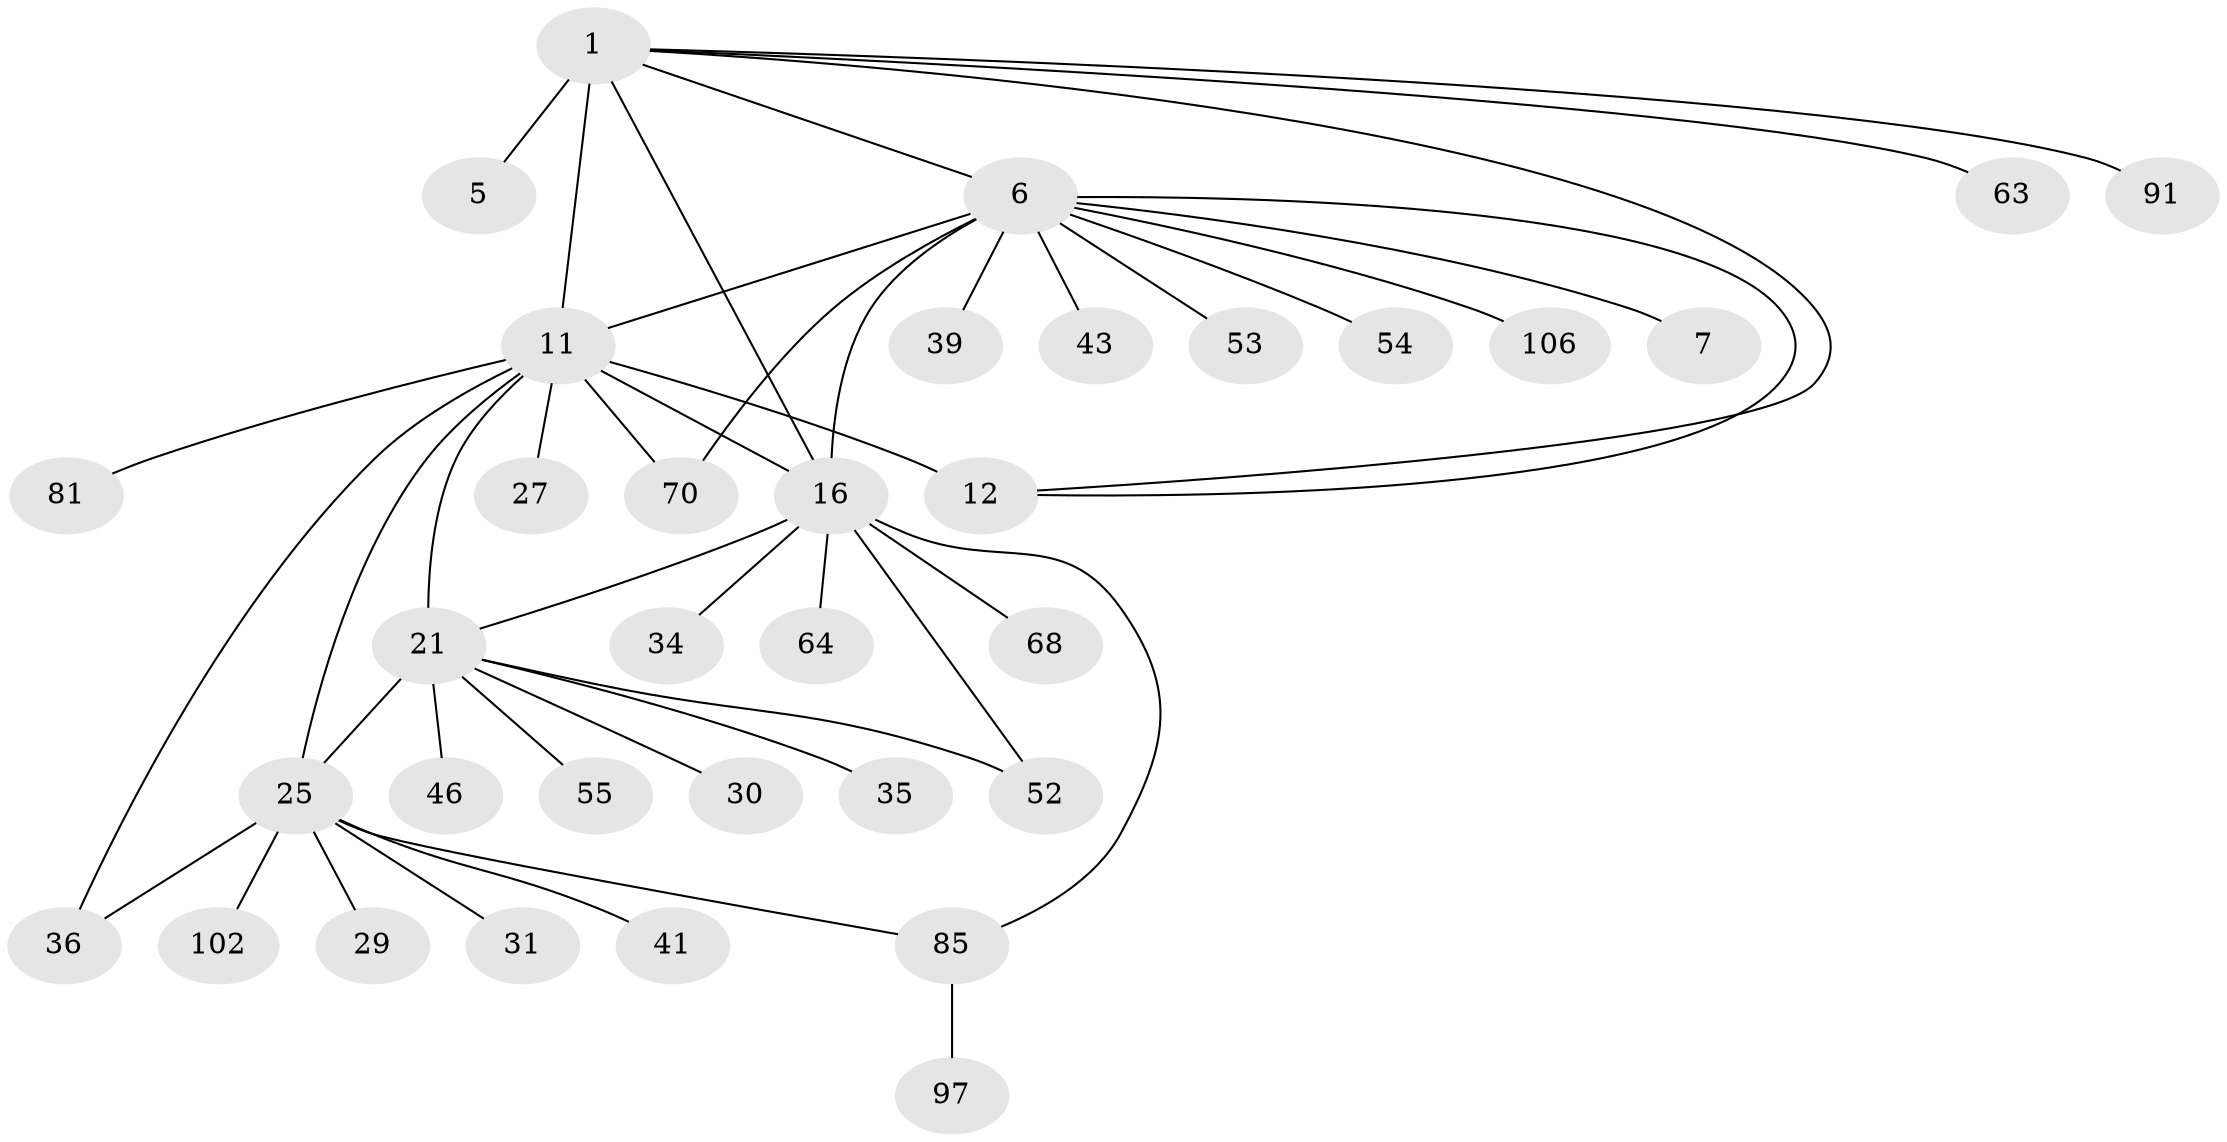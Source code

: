 // original degree distribution, {6: 0.043859649122807015, 8: 0.043859649122807015, 7: 0.03508771929824561, 4: 0.02631578947368421, 11: 0.017543859649122806, 5: 0.017543859649122806, 9: 0.043859649122807015, 10: 0.008771929824561403, 1: 0.5350877192982456, 3: 0.03508771929824561, 2: 0.19298245614035087}
// Generated by graph-tools (version 1.1) at 2025/19/03/04/25 18:19:46]
// undirected, 34 vertices, 44 edges
graph export_dot {
graph [start="1"]
  node [color=gray90,style=filled];
  1 [super="+3+2+45+4"];
  5;
  6 [super="+94+75+74+8+58+10"];
  7 [super="+61"];
  11 [super="+15+114+28+40+14+24+51"];
  12 [super="+90+100+60"];
  16 [super="+19+20+92+48+38"];
  21 [super="+22"];
  25;
  27 [super="+42+37"];
  29 [super="+67+98"];
  30 [super="+99"];
  31;
  34 [super="+112+86+88+111"];
  35;
  36;
  39 [super="+103"];
  41;
  43;
  46;
  52;
  53;
  54;
  55;
  63;
  64;
  68;
  70;
  81;
  85 [super="+87"];
  91;
  97;
  102;
  106;
  1 -- 5 [weight=4];
  1 -- 91;
  1 -- 63;
  1 -- 11 [weight=5];
  1 -- 16 [weight=3];
  1 -- 6 [weight=2];
  1 -- 12;
  6 -- 7 [weight=4];
  6 -- 53;
  6 -- 54;
  6 -- 11 [weight=2];
  6 -- 70;
  6 -- 43;
  6 -- 12;
  6 -- 106;
  6 -- 16 [weight=3];
  6 -- 39;
  11 -- 12 [weight=3];
  11 -- 81;
  11 -- 36;
  11 -- 70;
  11 -- 16 [weight=3];
  11 -- 27;
  11 -- 21 [weight=3];
  11 -- 25;
  16 -- 52;
  16 -- 85;
  16 -- 64;
  16 -- 21;
  16 -- 34;
  16 -- 68;
  21 -- 25 [weight=3];
  21 -- 35;
  21 -- 46;
  21 -- 52;
  21 -- 55;
  21 -- 30;
  25 -- 29;
  25 -- 31;
  25 -- 36;
  25 -- 41;
  25 -- 85;
  25 -- 102;
  85 -- 97;
}
